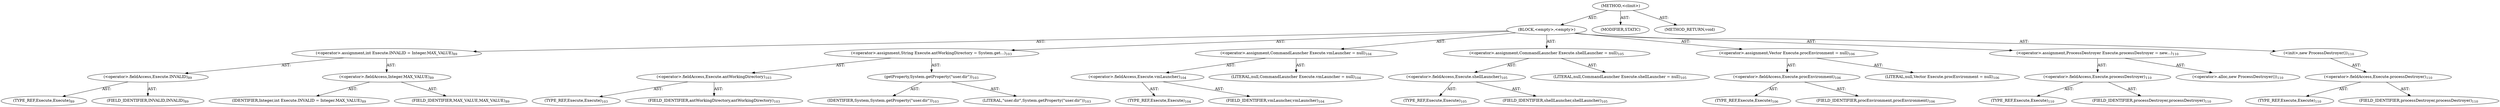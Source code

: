 digraph "&lt;clinit&gt;" {  
"111669149746" [label = <(METHOD,&lt;clinit&gt;)> ]
"25769803948" [label = <(BLOCK,&lt;empty&gt;,&lt;empty&gt;)> ]
"30064771714" [label = <(&lt;operator&gt;.assignment,int Execute.INVALID = Integer.MAX_VALUE)<SUB>89</SUB>> ]
"30064771715" [label = <(&lt;operator&gt;.fieldAccess,Execute.INVALID)<SUB>89</SUB>> ]
"180388626459" [label = <(TYPE_REF,Execute,Execute)<SUB>89</SUB>> ]
"55834574952" [label = <(FIELD_IDENTIFIER,INVALID,INVALID)<SUB>89</SUB>> ]
"30064771716" [label = <(&lt;operator&gt;.fieldAccess,Integer.MAX_VALUE)<SUB>89</SUB>> ]
"68719477331" [label = <(IDENTIFIER,Integer,int Execute.INVALID = Integer.MAX_VALUE)<SUB>89</SUB>> ]
"55834574953" [label = <(FIELD_IDENTIFIER,MAX_VALUE,MAX_VALUE)<SUB>89</SUB>> ]
"30064771717" [label = <(&lt;operator&gt;.assignment,String Execute.antWorkingDirectory = System.get...)<SUB>103</SUB>> ]
"30064771718" [label = <(&lt;operator&gt;.fieldAccess,Execute.antWorkingDirectory)<SUB>103</SUB>> ]
"180388626460" [label = <(TYPE_REF,Execute,Execute)<SUB>103</SUB>> ]
"55834574954" [label = <(FIELD_IDENTIFIER,antWorkingDirectory,antWorkingDirectory)<SUB>103</SUB>> ]
"30064771719" [label = <(getProperty,System.getProperty(&quot;user.dir&quot;))<SUB>103</SUB>> ]
"68719477332" [label = <(IDENTIFIER,System,System.getProperty(&quot;user.dir&quot;))<SUB>103</SUB>> ]
"90194313416" [label = <(LITERAL,&quot;user.dir&quot;,System.getProperty(&quot;user.dir&quot;))<SUB>103</SUB>> ]
"30064771720" [label = <(&lt;operator&gt;.assignment,CommandLauncher Execute.vmLauncher = null)<SUB>104</SUB>> ]
"30064771721" [label = <(&lt;operator&gt;.fieldAccess,Execute.vmLauncher)<SUB>104</SUB>> ]
"180388626461" [label = <(TYPE_REF,Execute,Execute)<SUB>104</SUB>> ]
"55834574955" [label = <(FIELD_IDENTIFIER,vmLauncher,vmLauncher)<SUB>104</SUB>> ]
"90194313417" [label = <(LITERAL,null,CommandLauncher Execute.vmLauncher = null)<SUB>104</SUB>> ]
"30064771722" [label = <(&lt;operator&gt;.assignment,CommandLauncher Execute.shellLauncher = null)<SUB>105</SUB>> ]
"30064771723" [label = <(&lt;operator&gt;.fieldAccess,Execute.shellLauncher)<SUB>105</SUB>> ]
"180388626462" [label = <(TYPE_REF,Execute,Execute)<SUB>105</SUB>> ]
"55834574956" [label = <(FIELD_IDENTIFIER,shellLauncher,shellLauncher)<SUB>105</SUB>> ]
"90194313418" [label = <(LITERAL,null,CommandLauncher Execute.shellLauncher = null)<SUB>105</SUB>> ]
"30064771724" [label = <(&lt;operator&gt;.assignment,Vector Execute.procEnvironment = null)<SUB>106</SUB>> ]
"30064771725" [label = <(&lt;operator&gt;.fieldAccess,Execute.procEnvironment)<SUB>106</SUB>> ]
"180388626463" [label = <(TYPE_REF,Execute,Execute)<SUB>106</SUB>> ]
"55834574957" [label = <(FIELD_IDENTIFIER,procEnvironment,procEnvironment)<SUB>106</SUB>> ]
"90194313419" [label = <(LITERAL,null,Vector Execute.procEnvironment = null)<SUB>106</SUB>> ]
"30064771726" [label = <(&lt;operator&gt;.assignment,ProcessDestroyer Execute.processDestroyer = new...)<SUB>110</SUB>> ]
"30064771727" [label = <(&lt;operator&gt;.fieldAccess,Execute.processDestroyer)<SUB>110</SUB>> ]
"180388626464" [label = <(TYPE_REF,Execute,Execute)<SUB>110</SUB>> ]
"55834574958" [label = <(FIELD_IDENTIFIER,processDestroyer,processDestroyer)<SUB>110</SUB>> ]
"30064771728" [label = <(&lt;operator&gt;.alloc,new ProcessDestroyer())<SUB>110</SUB>> ]
"30064771729" [label = <(&lt;init&gt;,new ProcessDestroyer())<SUB>110</SUB>> ]
"30064771730" [label = <(&lt;operator&gt;.fieldAccess,Execute.processDestroyer)<SUB>110</SUB>> ]
"180388626465" [label = <(TYPE_REF,Execute,Execute)<SUB>110</SUB>> ]
"55834574959" [label = <(FIELD_IDENTIFIER,processDestroyer,processDestroyer)<SUB>110</SUB>> ]
"133143986306" [label = <(MODIFIER,STATIC)> ]
"128849018930" [label = <(METHOD_RETURN,void)> ]
  "111669149746" -> "25769803948"  [ label = "AST: "] 
  "111669149746" -> "133143986306"  [ label = "AST: "] 
  "111669149746" -> "128849018930"  [ label = "AST: "] 
  "25769803948" -> "30064771714"  [ label = "AST: "] 
  "25769803948" -> "30064771717"  [ label = "AST: "] 
  "25769803948" -> "30064771720"  [ label = "AST: "] 
  "25769803948" -> "30064771722"  [ label = "AST: "] 
  "25769803948" -> "30064771724"  [ label = "AST: "] 
  "25769803948" -> "30064771726"  [ label = "AST: "] 
  "25769803948" -> "30064771729"  [ label = "AST: "] 
  "30064771714" -> "30064771715"  [ label = "AST: "] 
  "30064771714" -> "30064771716"  [ label = "AST: "] 
  "30064771715" -> "180388626459"  [ label = "AST: "] 
  "30064771715" -> "55834574952"  [ label = "AST: "] 
  "30064771716" -> "68719477331"  [ label = "AST: "] 
  "30064771716" -> "55834574953"  [ label = "AST: "] 
  "30064771717" -> "30064771718"  [ label = "AST: "] 
  "30064771717" -> "30064771719"  [ label = "AST: "] 
  "30064771718" -> "180388626460"  [ label = "AST: "] 
  "30064771718" -> "55834574954"  [ label = "AST: "] 
  "30064771719" -> "68719477332"  [ label = "AST: "] 
  "30064771719" -> "90194313416"  [ label = "AST: "] 
  "30064771720" -> "30064771721"  [ label = "AST: "] 
  "30064771720" -> "90194313417"  [ label = "AST: "] 
  "30064771721" -> "180388626461"  [ label = "AST: "] 
  "30064771721" -> "55834574955"  [ label = "AST: "] 
  "30064771722" -> "30064771723"  [ label = "AST: "] 
  "30064771722" -> "90194313418"  [ label = "AST: "] 
  "30064771723" -> "180388626462"  [ label = "AST: "] 
  "30064771723" -> "55834574956"  [ label = "AST: "] 
  "30064771724" -> "30064771725"  [ label = "AST: "] 
  "30064771724" -> "90194313419"  [ label = "AST: "] 
  "30064771725" -> "180388626463"  [ label = "AST: "] 
  "30064771725" -> "55834574957"  [ label = "AST: "] 
  "30064771726" -> "30064771727"  [ label = "AST: "] 
  "30064771726" -> "30064771728"  [ label = "AST: "] 
  "30064771727" -> "180388626464"  [ label = "AST: "] 
  "30064771727" -> "55834574958"  [ label = "AST: "] 
  "30064771729" -> "30064771730"  [ label = "AST: "] 
  "30064771730" -> "180388626465"  [ label = "AST: "] 
  "30064771730" -> "55834574959"  [ label = "AST: "] 
}
